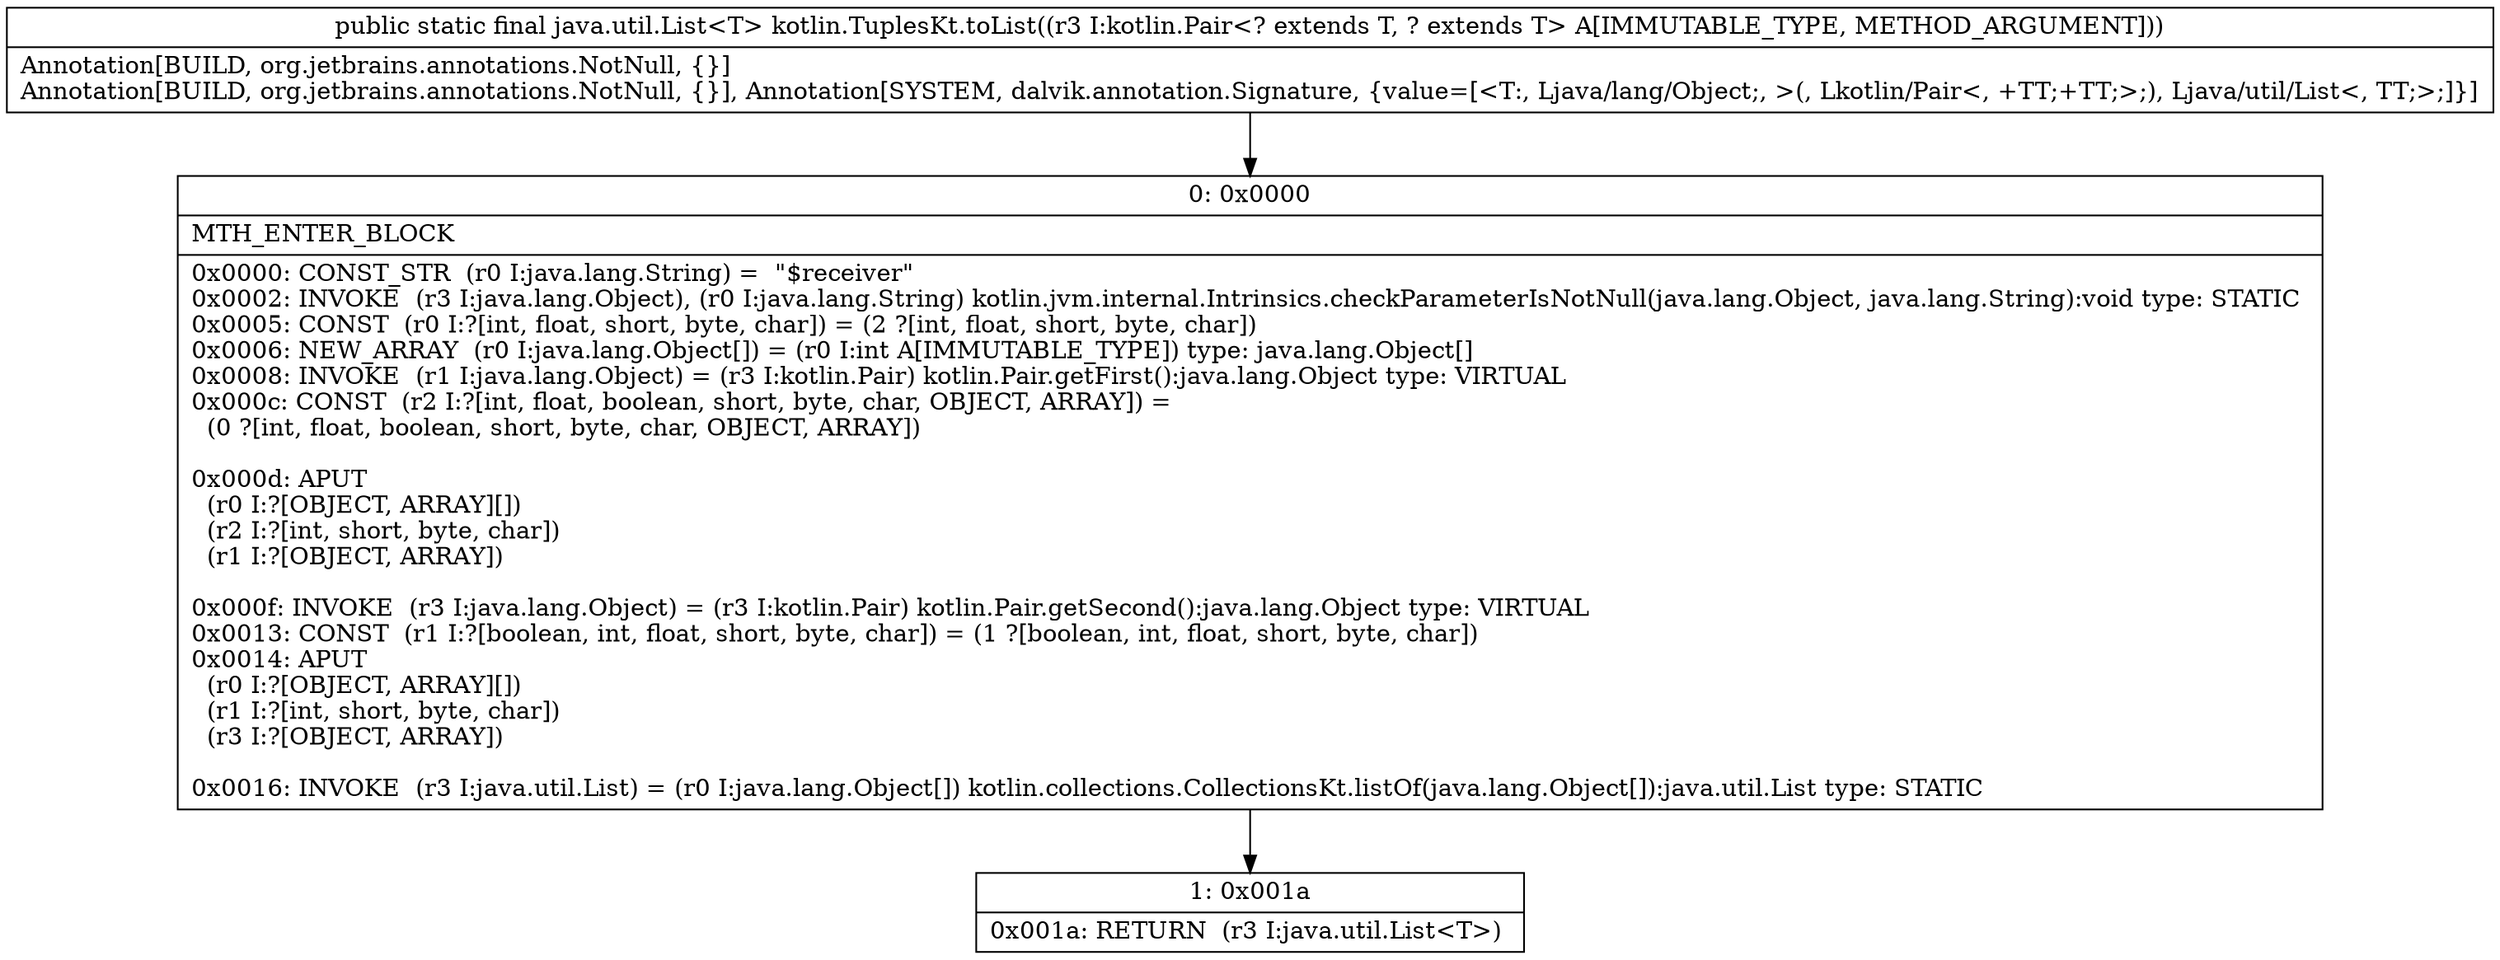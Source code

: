 digraph "CFG forkotlin.TuplesKt.toList(Lkotlin\/Pair;)Ljava\/util\/List;" {
Node_0 [shape=record,label="{0\:\ 0x0000|MTH_ENTER_BLOCK\l|0x0000: CONST_STR  (r0 I:java.lang.String) =  \"$receiver\" \l0x0002: INVOKE  (r3 I:java.lang.Object), (r0 I:java.lang.String) kotlin.jvm.internal.Intrinsics.checkParameterIsNotNull(java.lang.Object, java.lang.String):void type: STATIC \l0x0005: CONST  (r0 I:?[int, float, short, byte, char]) = (2 ?[int, float, short, byte, char]) \l0x0006: NEW_ARRAY  (r0 I:java.lang.Object[]) = (r0 I:int A[IMMUTABLE_TYPE]) type: java.lang.Object[] \l0x0008: INVOKE  (r1 I:java.lang.Object) = (r3 I:kotlin.Pair) kotlin.Pair.getFirst():java.lang.Object type: VIRTUAL \l0x000c: CONST  (r2 I:?[int, float, boolean, short, byte, char, OBJECT, ARRAY]) = \l  (0 ?[int, float, boolean, short, byte, char, OBJECT, ARRAY])\l \l0x000d: APUT  \l  (r0 I:?[OBJECT, ARRAY][])\l  (r2 I:?[int, short, byte, char])\l  (r1 I:?[OBJECT, ARRAY])\l \l0x000f: INVOKE  (r3 I:java.lang.Object) = (r3 I:kotlin.Pair) kotlin.Pair.getSecond():java.lang.Object type: VIRTUAL \l0x0013: CONST  (r1 I:?[boolean, int, float, short, byte, char]) = (1 ?[boolean, int, float, short, byte, char]) \l0x0014: APUT  \l  (r0 I:?[OBJECT, ARRAY][])\l  (r1 I:?[int, short, byte, char])\l  (r3 I:?[OBJECT, ARRAY])\l \l0x0016: INVOKE  (r3 I:java.util.List) = (r0 I:java.lang.Object[]) kotlin.collections.CollectionsKt.listOf(java.lang.Object[]):java.util.List type: STATIC \l}"];
Node_1 [shape=record,label="{1\:\ 0x001a|0x001a: RETURN  (r3 I:java.util.List\<T\>) \l}"];
MethodNode[shape=record,label="{public static final java.util.List\<T\> kotlin.TuplesKt.toList((r3 I:kotlin.Pair\<? extends T, ? extends T\> A[IMMUTABLE_TYPE, METHOD_ARGUMENT]))  | Annotation[BUILD, org.jetbrains.annotations.NotNull, \{\}]\lAnnotation[BUILD, org.jetbrains.annotations.NotNull, \{\}], Annotation[SYSTEM, dalvik.annotation.Signature, \{value=[\<T:, Ljava\/lang\/Object;, \>(, Lkotlin\/Pair\<, +TT;+TT;\>;), Ljava\/util\/List\<, TT;\>;]\}]\l}"];
MethodNode -> Node_0;
Node_0 -> Node_1;
}

